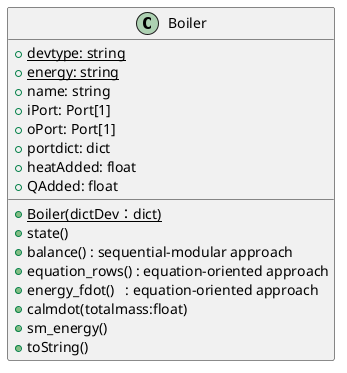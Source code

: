 @startuml
class Boiler{
    + {static} devtype: string 
    + {static} energy: string 
    + name: string 
    + iPort: Port[1]
    + oPort: Port[1]
    + portdict: dict 
    + heatAdded: float 
    + QAdded: float 
    + {static}  Boiler(dictDev：dict)
    + state() 
    + balance() : sequential-modular approach
    + equation_rows() : equation-oriented approach
    + energy_fdot()   : equation-oriented approach
    + calmdot(totalmass:float)
    + sm_energy()
    + toString()
}
@enduml